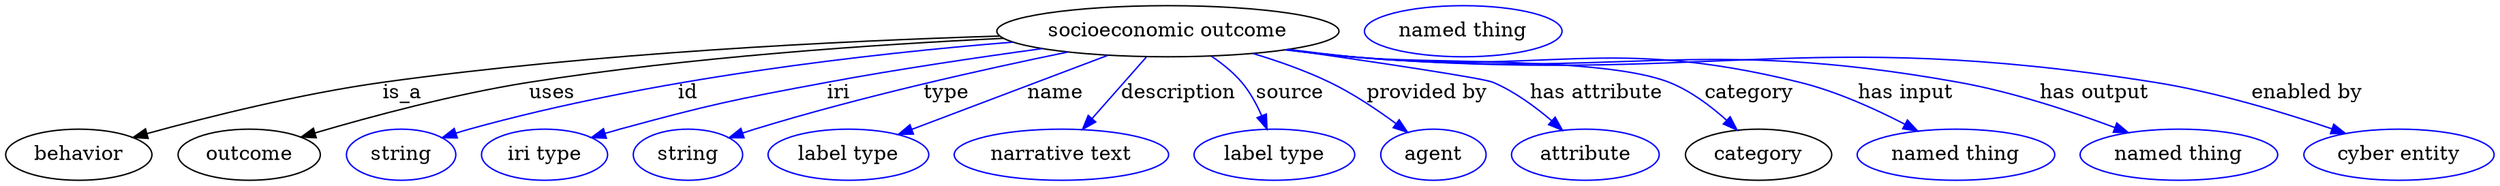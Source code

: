 digraph {
	graph [bb="0,0,1748.3,123"];
	node [label="\N"];
	"socioeconomic outcome"	[height=0.5,
		label="socioeconomic outcome",
		pos="816.35,105",
		width=3.34];
	behavior	[height=0.5,
		pos="51.345,18",
		width=1.4263];
	"socioeconomic outcome" -> behavior	[label=is_a,
		lp="278.35,61.5",
		pos="e,89.421,30.197 698.19,101.6 586.07,98.122 413.08,89.638 264.35,69 206.87,61.025 142.15,44.765 99.292,32.947"];
	outcome	[height=0.5,
		pos="170.35,18",
		width=1.3902];
	"socioeconomic outcome" -> outcome	[label=uses,
		lp="382.85,61.5",
		pos="e,206.77,30.458 700.61,100.05 609.37,95.726 479.15,86.857 366.35,69 314.22,60.749 255.76,44.958 216.36,33.32"];
	id	[color=blue,
		height=0.5,
		label=string,
		pos="276.35,18",
		width=1.0652];
	"socioeconomic outcome" -> id	[color=blue,
		label=id,
		lp="478.35,61.5",
		pos="e,305.33,29.996 707.17,97.286 606.33,89.126 453.13,71.736 324.35,36 321.24,35.137 318.04,34.175 314.84,33.159",
		style=solid];
	iri	[color=blue,
		height=0.5,
		label="iri type",
		pos="377.35,18",
		width=1.2277];
	"socioeconomic outcome" -> iri	[color=blue,
		label=iri,
		lp="584.35,61.5",
		pos="e,410.64,29.946 727.73,92.778 682.32,86.598 626.23,78.298 576.35,69 511.37,56.888 495.14,53.271 431.35,36 427.77,35.031 424.07,33.979 \
420.37,32.889",
		style=solid];
	type	[color=blue,
		height=0.5,
		label=string,
		pos="478.35,18",
		width=1.0652];
	"socioeconomic outcome" -> type	[color=blue,
		label=type,
		lp="660.35,61.5",
		pos="e,507.28,29.97 745.96,90.364 686.57,78.193 599.62,58.799 525.35,36 522.58,35.153 519.75,34.238 516.9,33.289",
		style=solid];
	name	[color=blue,
		height=0.5,
		label="label type",
		pos="591.35,18",
		width=1.5707];
	"socioeconomic outcome" -> name	[color=blue,
		label=name,
		lp="737.35,61.5",
		pos="e,626.54,32.297 774.29,88.112 734.92,73.241 676.31,51.096 636.09,35.905",
		style=solid];
	description	[color=blue,
		height=0.5,
		label="narrative text",
		pos="741.35,18",
		width=2.0943];
	"socioeconomic outcome" -> description	[color=blue,
		label=description,
		lp="823.85,61.5",
		pos="e,756.24,35.885 801.17,86.799 790.22,74.39 775.28,57.458 763.07,43.618",
		style=solid];
	source	[color=blue,
		height=0.5,
		label="label type",
		pos="891.35,18",
		width=1.5707];
	"socioeconomic outcome" -> source	[color=blue,
		label=source,
		lp="902.35,61.5",
		pos="e,886.14,36.066 846.93,87.445 854.61,82.272 862.35,76.046 868.35,69 874.15,62.169 878.8,53.628 882.34,45.547",
		style=solid];
	"provided by"	[color=blue,
		height=0.5,
		label=agent,
		pos="1003.3,18",
		width=1.0291];
	"socioeconomic outcome" -> "provided by"	[color=blue,
		label="provided by",
		lp="998.85,61.5",
		pos="e,985.1,33.821 876.22,89.32 894.06,83.969 913.37,77.181 930.35,69 946.69,61.12 963.49,49.867 976.85,40.03",
		style=solid];
	"has attribute"	[color=blue,
		height=0.5,
		label=attribute,
		pos="1110.3,18",
		width=1.4443];
	"socioeconomic outcome" -> "has attribute"	[color=blue,
		label="has attribute",
		lp="1118.3,61.5",
		pos="e,1094.2,35.19 900.57,92.129 963.03,83.164 1038.5,71.923 1045.3,69 1060.5,62.548 1075.1,51.756 1086.7,41.846",
		style=solid];
	category	[height=0.5,
		pos="1231.3,18",
		width=1.4263];
	"socioeconomic outcome" -> category	[color=blue,
		label=category,
		lp="1225.8,61.5",
		pos="e,1216.3,35.588 901.28,92.184 915.96,90.32 931.08,88.512 945.35,87 995.01,81.736 1123,87.496 1169.3,69 1184,63.148 1197.9,52.558 \
1208.9,42.627",
		style=solid];
	"has input"	[color=blue,
		height=0.5,
		label="named thing",
		pos="1370.3,18",
		width=1.9318];
	"socioeconomic outcome" -> "has input"	[color=blue,
		label="has input",
		lp="1335.8,61.5",
		pos="e,1343.6,34.702 900.21,92.032 915.22,90.152 930.73,88.378 945.35,87 1085.4,73.801 1124.8,102.91 1261.3,69 1286.9,62.645 1313.9,50.346 \
1334.6,39.537",
		style=solid];
	"has output"	[color=blue,
		height=0.5,
		label="named thing",
		pos="1527.3,18",
		width=1.9318];
	"socioeconomic outcome" -> "has output"	[color=blue,
		label="has output",
		lp="1468.8,61.5",
		pos="e,1492,33.542 899.5,91.936 914.72,90.043 930.49,88.288 945.35,87 1135,70.546 1186,102.71 1373.3,69 1411,62.219 1452.2,48.492 1482.5,\
37.134",
		style=solid];
	"enabled by"	[color=blue,
		height=0.5,
		label="cyber entity",
		pos="1681.3,18",
		width=1.8596];
	"socioeconomic outcome" -> "enabled by"	[color=blue,
		label="enabled by",
		lp="1617.8,61.5",
		pos="e,1643.8,33.034 898.8,91.896 914.24,89.982 930.26,88.231 945.35,87 1196.2,66.533 1262.8,108.83 1511.3,69 1553.8,62.198 1600.5,47.929 \
1634.2,36.369",
		style=solid];
	"named thing_category"	[color=blue,
		height=0.5,
		label="named thing",
		pos="1024.3,105",
		width=1.9318];
}
